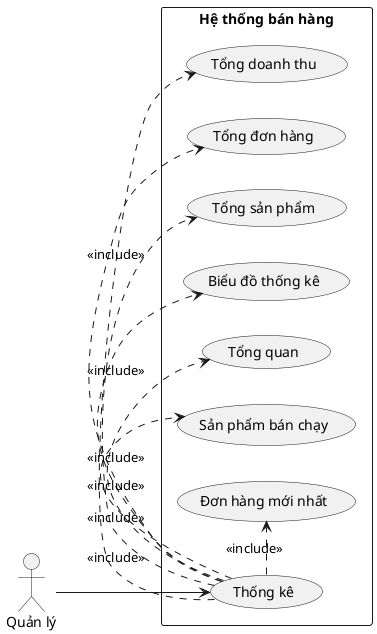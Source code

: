 @startuml
left to right direction

actor "Quản lý" as manager

rectangle "Hệ thống bán hàng" {
  (Thống kê) as stats
  (Tổng doanh thu) as total_revenue
  (Tổng đơn hàng) as total_orders
  (Tổng sản phẩm) as total_products
  (Biểu đồ thống kê) as chart
  (Tổng quan) as dashboard
  (Sản phẩm bán chạy) as best_sellers
  (Đơn hàng mới nhất) as latest_orders
  
  manager --> stats
  
  stats .> total_revenue : <<include>>
  stats .> total_orders : <<include>>
  stats .> total_products : <<include>>
  stats .> chart : <<include>>
  stats .> dashboard : <<include>>
  stats .> best_sellers : <<include>>
  stats .> latest_orders : <<include>>
  
}

@enduml
